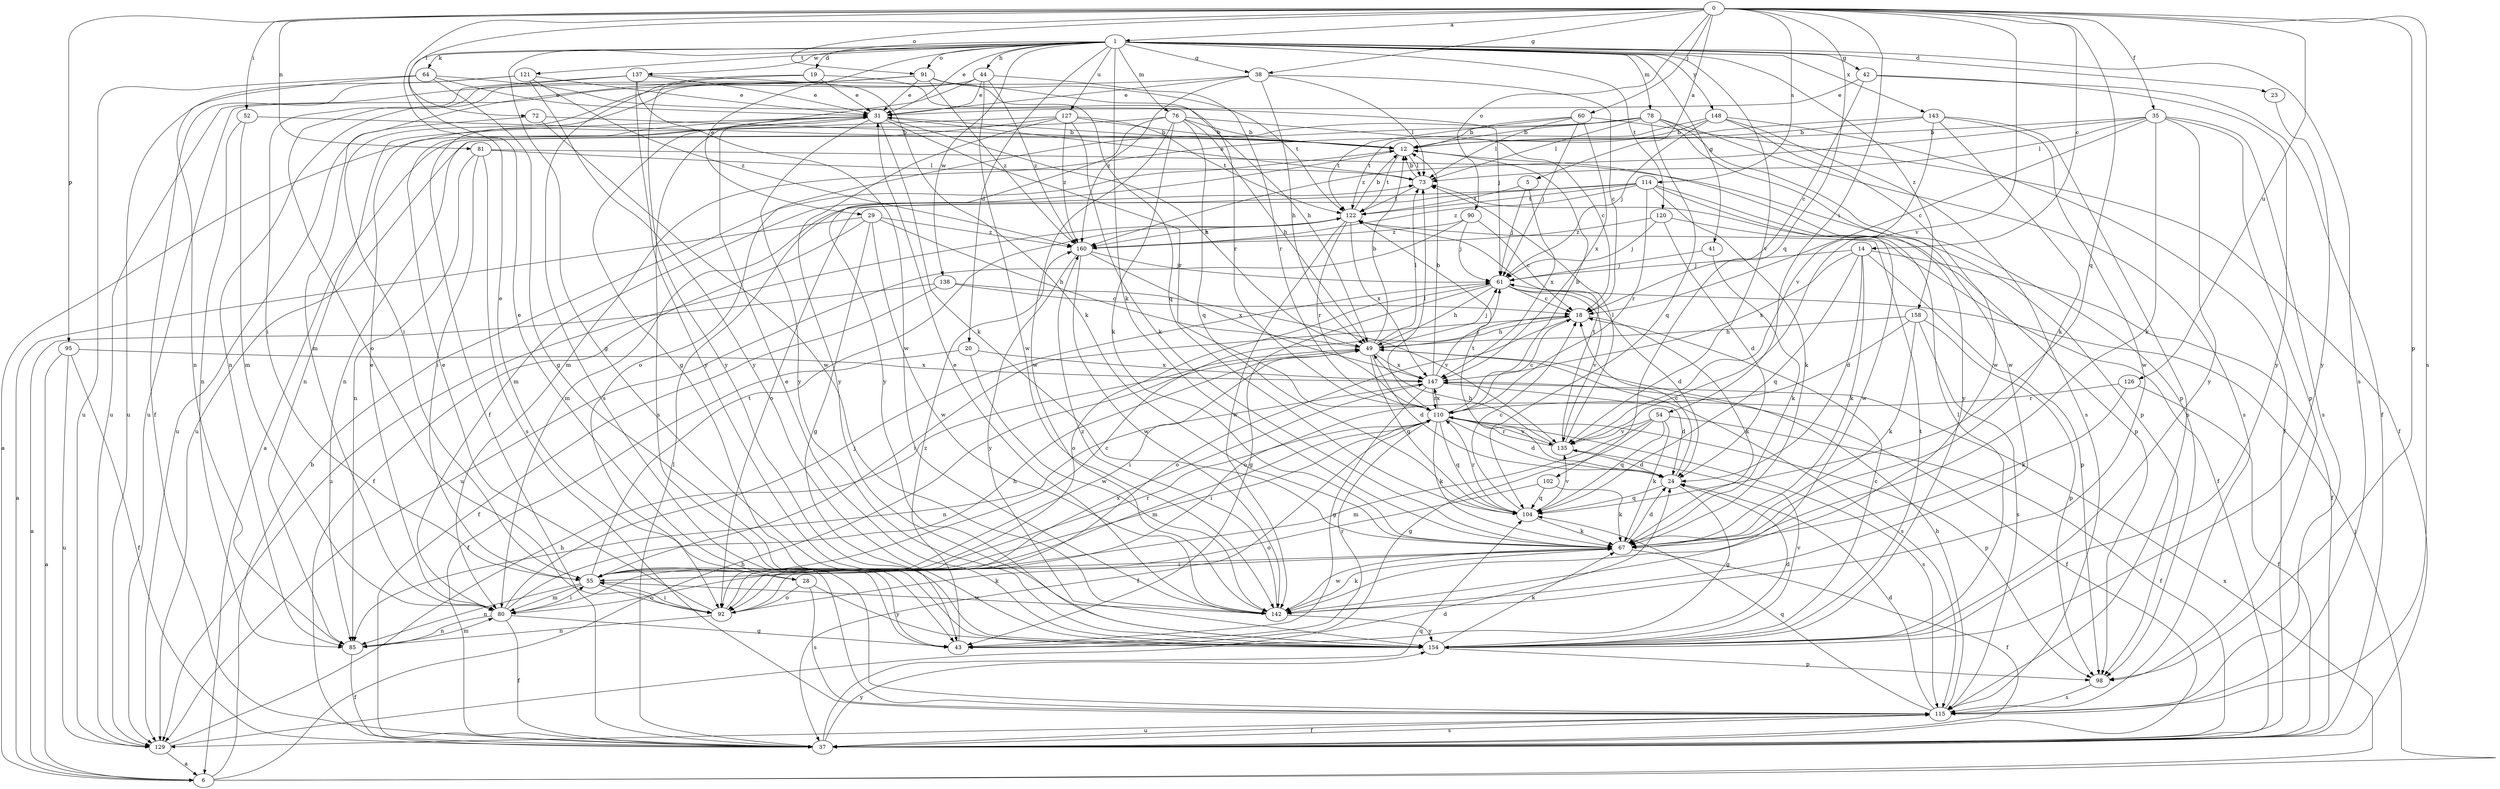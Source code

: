 strict digraph  {
0;
1;
5;
6;
12;
14;
18;
19;
20;
23;
24;
28;
29;
31;
35;
37;
38;
41;
42;
43;
44;
49;
52;
54;
55;
60;
61;
64;
67;
72;
73;
76;
78;
80;
81;
85;
90;
91;
92;
95;
98;
102;
104;
110;
114;
115;
120;
121;
122;
126;
127;
129;
135;
137;
138;
142;
143;
147;
148;
154;
158;
160;
0 -> 1  [label=a];
0 -> 5  [label=a];
0 -> 14  [label=c];
0 -> 28  [label=e];
0 -> 35  [label=f];
0 -> 38  [label=g];
0 -> 52  [label=i];
0 -> 54  [label=i];
0 -> 60  [label=j];
0 -> 72  [label=l];
0 -> 81  [label=n];
0 -> 90  [label=o];
0 -> 91  [label=o];
0 -> 95  [label=p];
0 -> 98  [label=p];
0 -> 102  [label=q];
0 -> 104  [label=q];
0 -> 114  [label=s];
0 -> 115  [label=s];
0 -> 126  [label=u];
0 -> 135  [label=v];
1 -> 19  [label=d];
1 -> 20  [label=d];
1 -> 23  [label=d];
1 -> 28  [label=e];
1 -> 29  [label=e];
1 -> 31  [label=e];
1 -> 38  [label=g];
1 -> 41  [label=g];
1 -> 42  [label=g];
1 -> 43  [label=g];
1 -> 44  [label=h];
1 -> 64  [label=k];
1 -> 67  [label=k];
1 -> 76  [label=m];
1 -> 78  [label=m];
1 -> 91  [label=o];
1 -> 115  [label=s];
1 -> 120  [label=t];
1 -> 121  [label=t];
1 -> 127  [label=u];
1 -> 135  [label=v];
1 -> 137  [label=w];
1 -> 138  [label=w];
1 -> 143  [label=x];
1 -> 148  [label=y];
1 -> 158  [label=z];
5 -> 61  [label=j];
5 -> 122  [label=t];
5 -> 147  [label=x];
6 -> 12  [label=b];
6 -> 49  [label=h];
6 -> 61  [label=j];
6 -> 147  [label=x];
12 -> 73  [label=l];
12 -> 80  [label=m];
12 -> 122  [label=t];
12 -> 154  [label=y];
14 -> 24  [label=d];
14 -> 37  [label=f];
14 -> 61  [label=j];
14 -> 67  [label=k];
14 -> 98  [label=p];
14 -> 104  [label=q];
14 -> 147  [label=x];
18 -> 49  [label=h];
18 -> 55  [label=i];
18 -> 67  [label=k];
18 -> 92  [label=o];
19 -> 31  [label=e];
19 -> 49  [label=h];
19 -> 115  [label=s];
19 -> 154  [label=y];
20 -> 37  [label=f];
20 -> 142  [label=w];
20 -> 147  [label=x];
23 -> 154  [label=y];
24 -> 18  [label=c];
24 -> 43  [label=g];
24 -> 104  [label=q];
24 -> 122  [label=t];
28 -> 92  [label=o];
28 -> 115  [label=s];
28 -> 154  [label=y];
29 -> 6  [label=a];
29 -> 37  [label=f];
29 -> 43  [label=g];
29 -> 49  [label=h];
29 -> 142  [label=w];
29 -> 160  [label=z];
31 -> 12  [label=b];
31 -> 49  [label=h];
31 -> 67  [label=k];
31 -> 85  [label=n];
31 -> 110  [label=r];
31 -> 115  [label=s];
31 -> 154  [label=y];
35 -> 12  [label=b];
35 -> 18  [label=c];
35 -> 67  [label=k];
35 -> 73  [label=l];
35 -> 98  [label=p];
35 -> 115  [label=s];
35 -> 154  [label=y];
35 -> 160  [label=z];
37 -> 73  [label=l];
37 -> 104  [label=q];
37 -> 115  [label=s];
37 -> 154  [label=y];
38 -> 18  [label=c];
38 -> 31  [label=e];
38 -> 49  [label=h];
38 -> 73  [label=l];
38 -> 129  [label=u];
38 -> 160  [label=z];
41 -> 61  [label=j];
41 -> 67  [label=k];
42 -> 18  [label=c];
42 -> 31  [label=e];
42 -> 37  [label=f];
42 -> 154  [label=y];
43 -> 110  [label=r];
43 -> 160  [label=z];
44 -> 31  [label=e];
44 -> 37  [label=f];
44 -> 43  [label=g];
44 -> 55  [label=i];
44 -> 110  [label=r];
44 -> 142  [label=w];
44 -> 160  [label=z];
49 -> 12  [label=b];
49 -> 24  [label=d];
49 -> 55  [label=i];
49 -> 61  [label=j];
49 -> 73  [label=l];
49 -> 104  [label=q];
49 -> 115  [label=s];
49 -> 147  [label=x];
52 -> 12  [label=b];
52 -> 80  [label=m];
52 -> 85  [label=n];
54 -> 37  [label=f];
54 -> 43  [label=g];
54 -> 67  [label=k];
54 -> 80  [label=m];
54 -> 104  [label=q];
54 -> 135  [label=v];
55 -> 18  [label=c];
55 -> 80  [label=m];
55 -> 85  [label=n];
55 -> 92  [label=o];
55 -> 110  [label=r];
55 -> 122  [label=t];
55 -> 142  [label=w];
60 -> 12  [label=b];
60 -> 37  [label=f];
60 -> 61  [label=j];
60 -> 73  [label=l];
60 -> 122  [label=t];
60 -> 147  [label=x];
61 -> 18  [label=c];
61 -> 24  [label=d];
61 -> 43  [label=g];
61 -> 49  [label=h];
61 -> 92  [label=o];
61 -> 135  [label=v];
64 -> 31  [label=e];
64 -> 43  [label=g];
64 -> 61  [label=j];
64 -> 85  [label=n];
64 -> 129  [label=u];
67 -> 24  [label=d];
67 -> 37  [label=f];
67 -> 55  [label=i];
67 -> 142  [label=w];
72 -> 12  [label=b];
72 -> 129  [label=u];
72 -> 142  [label=w];
73 -> 12  [label=b];
73 -> 31  [label=e];
73 -> 122  [label=t];
76 -> 6  [label=a];
76 -> 12  [label=b];
76 -> 18  [label=c];
76 -> 49  [label=h];
76 -> 67  [label=k];
76 -> 104  [label=q];
76 -> 142  [label=w];
76 -> 154  [label=y];
78 -> 12  [label=b];
78 -> 73  [label=l];
78 -> 92  [label=o];
78 -> 98  [label=p];
78 -> 104  [label=q];
78 -> 115  [label=s];
78 -> 129  [label=u];
78 -> 142  [label=w];
80 -> 31  [label=e];
80 -> 37  [label=f];
80 -> 43  [label=g];
80 -> 49  [label=h];
80 -> 55  [label=i];
80 -> 61  [label=j];
80 -> 85  [label=n];
81 -> 55  [label=i];
81 -> 73  [label=l];
81 -> 85  [label=n];
81 -> 98  [label=p];
81 -> 115  [label=s];
85 -> 37  [label=f];
85 -> 80  [label=m];
90 -> 18  [label=c];
90 -> 61  [label=j];
90 -> 129  [label=u];
90 -> 160  [label=z];
91 -> 31  [label=e];
91 -> 80  [label=m];
91 -> 85  [label=n];
91 -> 104  [label=q];
91 -> 110  [label=r];
91 -> 122  [label=t];
91 -> 129  [label=u];
91 -> 160  [label=z];
92 -> 31  [label=e];
92 -> 55  [label=i];
92 -> 67  [label=k];
92 -> 85  [label=n];
92 -> 147  [label=x];
95 -> 6  [label=a];
95 -> 37  [label=f];
95 -> 129  [label=u];
95 -> 147  [label=x];
98 -> 115  [label=s];
102 -> 67  [label=k];
102 -> 92  [label=o];
102 -> 104  [label=q];
104 -> 18  [label=c];
104 -> 67  [label=k];
104 -> 110  [label=r];
104 -> 135  [label=v];
110 -> 12  [label=b];
110 -> 18  [label=c];
110 -> 24  [label=d];
110 -> 37  [label=f];
110 -> 55  [label=i];
110 -> 67  [label=k];
110 -> 73  [label=l];
110 -> 80  [label=m];
110 -> 98  [label=p];
110 -> 104  [label=q];
110 -> 115  [label=s];
110 -> 135  [label=v];
110 -> 147  [label=x];
114 -> 67  [label=k];
114 -> 80  [label=m];
114 -> 92  [label=o];
114 -> 98  [label=p];
114 -> 110  [label=r];
114 -> 122  [label=t];
114 -> 142  [label=w];
114 -> 160  [label=z];
115 -> 24  [label=d];
115 -> 37  [label=f];
115 -> 49  [label=h];
115 -> 104  [label=q];
115 -> 129  [label=u];
120 -> 24  [label=d];
120 -> 37  [label=f];
120 -> 61  [label=j];
120 -> 160  [label=z];
121 -> 31  [label=e];
121 -> 37  [label=f];
121 -> 129  [label=u];
121 -> 154  [label=y];
121 -> 160  [label=z];
122 -> 12  [label=b];
122 -> 110  [label=r];
122 -> 129  [label=u];
122 -> 142  [label=w];
122 -> 147  [label=x];
122 -> 160  [label=z];
126 -> 37  [label=f];
126 -> 67  [label=k];
126 -> 110  [label=r];
127 -> 6  [label=a];
127 -> 12  [label=b];
127 -> 67  [label=k];
127 -> 85  [label=n];
127 -> 122  [label=t];
127 -> 154  [label=y];
127 -> 160  [label=z];
129 -> 6  [label=a];
129 -> 24  [label=d];
129 -> 49  [label=h];
135 -> 24  [label=d];
135 -> 49  [label=h];
135 -> 73  [label=l];
135 -> 110  [label=r];
135 -> 122  [label=t];
137 -> 31  [label=e];
137 -> 55  [label=i];
137 -> 67  [label=k];
137 -> 92  [label=o];
137 -> 142  [label=w];
137 -> 154  [label=y];
138 -> 6  [label=a];
138 -> 18  [label=c];
138 -> 37  [label=f];
138 -> 135  [label=v];
142 -> 31  [label=e];
142 -> 67  [label=k];
142 -> 154  [label=y];
142 -> 160  [label=z];
143 -> 12  [label=b];
143 -> 67  [label=k];
143 -> 80  [label=m];
143 -> 115  [label=s];
143 -> 135  [label=v];
143 -> 142  [label=w];
147 -> 12  [label=b];
147 -> 24  [label=d];
147 -> 37  [label=f];
147 -> 43  [label=g];
147 -> 61  [label=j];
147 -> 85  [label=n];
147 -> 110  [label=r];
148 -> 12  [label=b];
148 -> 37  [label=f];
148 -> 61  [label=j];
148 -> 115  [label=s];
148 -> 122  [label=t];
148 -> 142  [label=w];
154 -> 18  [label=c];
154 -> 24  [label=d];
154 -> 31  [label=e];
154 -> 67  [label=k];
154 -> 73  [label=l];
154 -> 98  [label=p];
154 -> 122  [label=t];
154 -> 135  [label=v];
158 -> 49  [label=h];
158 -> 67  [label=k];
158 -> 92  [label=o];
158 -> 98  [label=p];
158 -> 115  [label=s];
160 -> 61  [label=j];
160 -> 142  [label=w];
160 -> 147  [label=x];
160 -> 154  [label=y];
}
